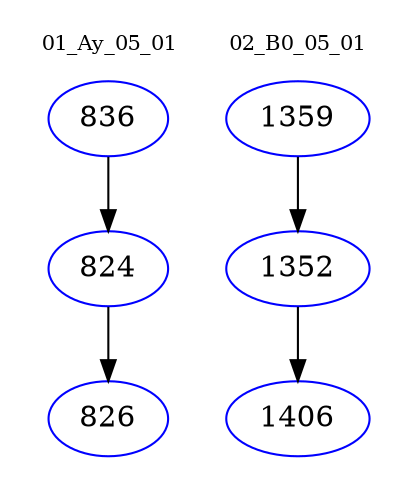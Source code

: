 digraph{
subgraph cluster_0 {
color = white
label = "01_Ay_05_01";
fontsize=10;
T0_836 [label="836", color="blue"]
T0_836 -> T0_824 [color="black"]
T0_824 [label="824", color="blue"]
T0_824 -> T0_826 [color="black"]
T0_826 [label="826", color="blue"]
}
subgraph cluster_1 {
color = white
label = "02_B0_05_01";
fontsize=10;
T1_1359 [label="1359", color="blue"]
T1_1359 -> T1_1352 [color="black"]
T1_1352 [label="1352", color="blue"]
T1_1352 -> T1_1406 [color="black"]
T1_1406 [label="1406", color="blue"]
}
}
